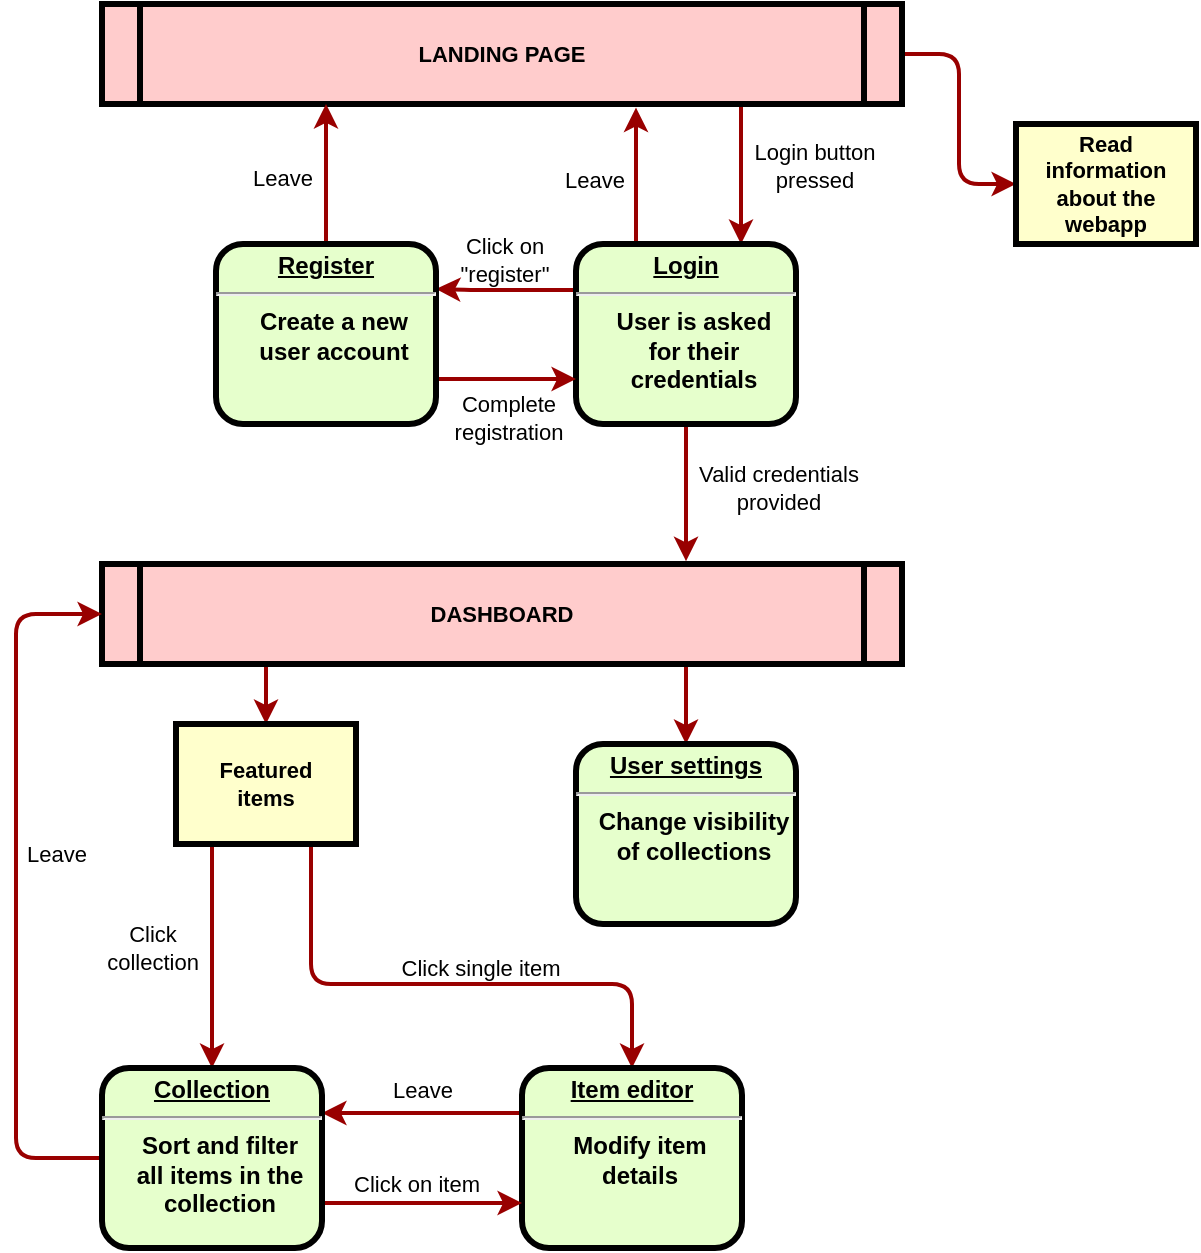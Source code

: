 <mxfile version="20.8.16" type="device"><diagram name="Page-1" id="c7558073-3199-34d8-9f00-42111426c3f3"><mxGraphModel dx="1036" dy="654" grid="1" gridSize="10" guides="1" tooltips="1" connect="1" arrows="1" fold="1" page="1" pageScale="1" pageWidth="826" pageHeight="1169" background="none" math="0" shadow="0"><root><mxCell id="0"/><mxCell id="1" parent="0"/><mxCell id="Ye0VPw4oZFWVAznSsjmA-101" style="edgeStyle=elbowEdgeStyle;shape=connector;rounded=1;orthogonalLoop=1;jettySize=auto;elbow=horizontal;html=1;entryX=0;entryY=0.5;entryDx=0;entryDy=0;labelBackgroundColor=default;strokeColor=#990000;strokeWidth=2;fontFamily=Helvetica;fontSize=11;fontColor=default;endArrow=classic;" parent="1" source="Ye0VPw4oZFWVAznSsjmA-98" target="Ye0VPw4oZFWVAznSsjmA-100" edge="1"><mxGeometry relative="1" as="geometry"/></mxCell><mxCell id="Ye0VPw4oZFWVAznSsjmA-110" style="edgeStyle=elbowEdgeStyle;shape=connector;rounded=1;orthogonalLoop=1;jettySize=auto;elbow=horizontal;html=1;entryX=0.75;entryY=0;entryDx=0;entryDy=0;labelBackgroundColor=default;strokeColor=#990000;strokeWidth=2;fontFamily=Helvetica;fontSize=11;fontColor=default;startArrow=none;startFill=0;endArrow=classic;" parent="1" source="Ye0VPw4oZFWVAznSsjmA-98" target="Ye0VPw4oZFWVAznSsjmA-102" edge="1"><mxGeometry relative="1" as="geometry"/></mxCell><mxCell id="Ye0VPw4oZFWVAznSsjmA-98" value="LANDING PAGE" style="shape=process;whiteSpace=wrap;align=center;verticalAlign=middle;size=0.048;fontStyle=1;strokeWidth=3;fillColor=#FFCCCC;fontFamily=Helvetica;fontSize=11;fontColor=default;" parent="1" vertex="1"><mxGeometry x="213.0" y="140" width="400" height="50" as="geometry"/></mxCell><mxCell id="Ye0VPw4oZFWVAznSsjmA-125" style="edgeStyle=elbowEdgeStyle;shape=connector;rounded=1;orthogonalLoop=1;jettySize=auto;elbow=horizontal;html=1;entryX=0.5;entryY=0;entryDx=0;entryDy=0;labelBackgroundColor=default;strokeColor=#990000;strokeWidth=2;fontFamily=Helvetica;fontSize=11;fontColor=default;startArrow=none;startFill=0;endArrow=classic;" parent="1" source="Ye0VPw4oZFWVAznSsjmA-99" target="Ye0VPw4oZFWVAznSsjmA-122" edge="1"><mxGeometry relative="1" as="geometry"/></mxCell><mxCell id="aJte2bnK0d4qmjkKdYq8-5" style="edgeStyle=elbowEdgeStyle;shape=connector;rounded=1;orthogonalLoop=1;jettySize=auto;elbow=horizontal;html=1;entryX=0.5;entryY=0;entryDx=0;entryDy=0;labelBackgroundColor=default;strokeColor=#990000;strokeWidth=2;fontFamily=Helvetica;fontSize=11;fontColor=default;startArrow=none;startFill=0;endArrow=classic;" edge="1" parent="1" source="Ye0VPw4oZFWVAznSsjmA-99" target="aJte2bnK0d4qmjkKdYq8-2"><mxGeometry relative="1" as="geometry"/></mxCell><mxCell id="Ye0VPw4oZFWVAznSsjmA-99" value="DASHBOARD" style="shape=process;whiteSpace=wrap;align=center;verticalAlign=middle;size=0.048;fontStyle=1;strokeWidth=3;fillColor=#FFCCCC;fontFamily=Helvetica;fontSize=11;fontColor=default;" parent="1" vertex="1"><mxGeometry x="213.0" y="420" width="400" height="50" as="geometry"/></mxCell><mxCell id="Ye0VPw4oZFWVAznSsjmA-100" value="Read information about the webapp" style="whiteSpace=wrap;align=center;verticalAlign=middle;fontStyle=1;strokeWidth=3;fillColor=#FFFFCC;fontFamily=Helvetica;fontSize=11;fontColor=default;" parent="1" vertex="1"><mxGeometry x="670" y="200" width="90" height="60" as="geometry"/></mxCell><mxCell id="Ye0VPw4oZFWVAznSsjmA-105" style="edgeStyle=elbowEdgeStyle;shape=connector;rounded=1;orthogonalLoop=1;jettySize=auto;elbow=horizontal;html=1;entryX=0.73;entryY=-0.028;entryDx=0;entryDy=0;entryPerimeter=0;labelBackgroundColor=default;strokeColor=#990000;strokeWidth=2;fontFamily=Helvetica;fontSize=11;fontColor=default;endArrow=classic;" parent="1" source="Ye0VPw4oZFWVAznSsjmA-102" target="Ye0VPw4oZFWVAznSsjmA-99" edge="1"><mxGeometry relative="1" as="geometry"/></mxCell><mxCell id="Ye0VPw4oZFWVAznSsjmA-112" style="edgeStyle=elbowEdgeStyle;shape=connector;rounded=1;orthogonalLoop=1;jettySize=auto;elbow=horizontal;html=1;entryX=0.668;entryY=1.036;entryDx=0;entryDy=0;entryPerimeter=0;labelBackgroundColor=default;strokeColor=#990000;strokeWidth=2;fontFamily=Helvetica;fontSize=11;fontColor=default;startArrow=none;startFill=0;endArrow=classic;" parent="1" source="Ye0VPw4oZFWVAznSsjmA-102" target="Ye0VPw4oZFWVAznSsjmA-98" edge="1"><mxGeometry relative="1" as="geometry"/></mxCell><mxCell id="Ye0VPw4oZFWVAznSsjmA-114" style="edgeStyle=elbowEdgeStyle;shape=connector;rounded=1;orthogonalLoop=1;jettySize=auto;elbow=horizontal;html=1;entryX=1;entryY=0.25;entryDx=0;entryDy=0;labelBackgroundColor=default;strokeColor=#990000;strokeWidth=2;fontFamily=Helvetica;fontSize=11;fontColor=default;startArrow=none;startFill=0;endArrow=classic;" parent="1" target="Ye0VPw4oZFWVAznSsjmA-107" edge="1"><mxGeometry relative="1" as="geometry"><mxPoint x="450" y="283" as="sourcePoint"/><Array as="points"><mxPoint x="400" y="280"/><mxPoint x="430" y="280"/></Array></mxGeometry></mxCell><mxCell id="Ye0VPw4oZFWVAznSsjmA-102" value="&lt;p style=&quot;margin: 0px; margin-top: 4px; text-align: center; text-decoration: underline;&quot;&gt;&lt;strong&gt;Login&lt;br&gt;&lt;/strong&gt;&lt;/p&gt;&lt;hr&gt;&lt;p style=&quot;margin: 0px; margin-left: 8px;&quot;&gt;User is asked&lt;/p&gt;&lt;p style=&quot;margin: 0px; margin-left: 8px;&quot;&gt;for their&lt;/p&gt;&lt;p style=&quot;margin: 0px; margin-left: 8px;&quot;&gt;credentials&lt;/p&gt;" style="verticalAlign=middle;align=center;overflow=fill;fontSize=12;fontFamily=Helvetica;html=1;rounded=1;fontStyle=1;strokeWidth=3;fillColor=#E6FFCC;fontColor=default;" parent="1" vertex="1"><mxGeometry x="450" y="260" width="110" height="90" as="geometry"/></mxCell><mxCell id="Ye0VPw4oZFWVAznSsjmA-106" value="Valid credentials&lt;br&gt;provided" style="text;html=1;align=center;verticalAlign=middle;resizable=0;points=[];autosize=1;strokeColor=none;fillColor=none;fontSize=11;fontFamily=Helvetica;fontColor=default;" parent="1" vertex="1"><mxGeometry x="501" y="362" width="100" height="40" as="geometry"/></mxCell><mxCell id="Ye0VPw4oZFWVAznSsjmA-117" style="edgeStyle=elbowEdgeStyle;shape=connector;rounded=1;orthogonalLoop=1;jettySize=auto;elbow=horizontal;html=1;exitX=1;exitY=0.75;exitDx=0;exitDy=0;entryX=0;entryY=0.75;entryDx=0;entryDy=0;labelBackgroundColor=default;strokeColor=#990000;strokeWidth=2;fontFamily=Helvetica;fontSize=11;fontColor=default;startArrow=none;startFill=0;endArrow=classic;" parent="1" source="Ye0VPw4oZFWVAznSsjmA-107" target="Ye0VPw4oZFWVAznSsjmA-102" edge="1"><mxGeometry relative="1" as="geometry"/></mxCell><mxCell id="Ye0VPw4oZFWVAznSsjmA-119" style="edgeStyle=elbowEdgeStyle;shape=connector;rounded=1;orthogonalLoop=1;jettySize=auto;elbow=horizontal;html=1;exitX=0.5;exitY=0;exitDx=0;exitDy=0;entryX=0.28;entryY=1;entryDx=0;entryDy=0;entryPerimeter=0;labelBackgroundColor=default;strokeColor=#990000;strokeWidth=2;fontFamily=Helvetica;fontSize=11;fontColor=default;startArrow=none;startFill=0;endArrow=classic;" parent="1" source="Ye0VPw4oZFWVAznSsjmA-107" target="Ye0VPw4oZFWVAznSsjmA-98" edge="1"><mxGeometry relative="1" as="geometry"/></mxCell><mxCell id="Ye0VPw4oZFWVAznSsjmA-107" value="&lt;p style=&quot;margin: 0px; margin-top: 4px; text-align: center; text-decoration: underline;&quot;&gt;&lt;strong&gt;Register&lt;br&gt;&lt;/strong&gt;&lt;/p&gt;&lt;hr&gt;&lt;p style=&quot;margin: 0px; margin-left: 8px;&quot;&gt;Create a new&lt;/p&gt;&lt;p style=&quot;margin: 0px; margin-left: 8px;&quot;&gt;user account&lt;/p&gt;" style="verticalAlign=middle;align=center;overflow=fill;fontSize=12;fontFamily=Helvetica;html=1;rounded=1;fontStyle=1;strokeWidth=3;fillColor=#E6FFCC;fontColor=default;" parent="1" vertex="1"><mxGeometry x="270" y="260" width="110" height="90" as="geometry"/></mxCell><mxCell id="Ye0VPw4oZFWVAznSsjmA-111" value="Login button&lt;br&gt;pressed" style="text;html=1;align=center;verticalAlign=middle;resizable=0;points=[];autosize=1;strokeColor=none;fillColor=none;fontSize=11;fontFamily=Helvetica;fontColor=default;" parent="1" vertex="1"><mxGeometry x="529" y="201" width="80" height="40" as="geometry"/></mxCell><mxCell id="Ye0VPw4oZFWVAznSsjmA-113" value="Leave" style="text;html=1;align=center;verticalAlign=middle;resizable=0;points=[];autosize=1;strokeColor=none;fillColor=none;fontSize=11;fontFamily=Helvetica;fontColor=default;" parent="1" vertex="1"><mxGeometry x="434" y="213" width="50" height="30" as="geometry"/></mxCell><mxCell id="Ye0VPw4oZFWVAznSsjmA-115" value="Click on&lt;br&gt;&quot;register&quot;" style="text;html=1;align=center;verticalAlign=middle;resizable=0;points=[];autosize=1;strokeColor=none;fillColor=none;fontSize=11;fontFamily=Helvetica;fontColor=default;" parent="1" vertex="1"><mxGeometry x="379" y="248" width="70" height="40" as="geometry"/></mxCell><mxCell id="Ye0VPw4oZFWVAznSsjmA-118" value="Complete&lt;br&gt;registration" style="text;html=1;align=center;verticalAlign=middle;resizable=0;points=[];autosize=1;strokeColor=none;fillColor=none;fontSize=11;fontFamily=Helvetica;fontColor=default;" parent="1" vertex="1"><mxGeometry x="376" y="327" width="80" height="40" as="geometry"/></mxCell><mxCell id="Ye0VPw4oZFWVAznSsjmA-120" value="Leave" style="text;html=1;align=center;verticalAlign=middle;resizable=0;points=[];autosize=1;strokeColor=none;fillColor=none;fontSize=11;fontFamily=Helvetica;fontColor=default;" parent="1" vertex="1"><mxGeometry x="278" y="212" width="50" height="30" as="geometry"/></mxCell><mxCell id="aJte2bnK0d4qmjkKdYq8-6" style="edgeStyle=elbowEdgeStyle;shape=connector;rounded=1;orthogonalLoop=1;jettySize=auto;elbow=horizontal;html=1;entryX=0.5;entryY=0;entryDx=0;entryDy=0;labelBackgroundColor=default;strokeColor=#990000;strokeWidth=2;fontFamily=Helvetica;fontSize=11;fontColor=default;startArrow=none;startFill=0;endArrow=classic;" edge="1" parent="1" source="Ye0VPw4oZFWVAznSsjmA-122" target="Ye0VPw4oZFWVAznSsjmA-156"><mxGeometry relative="1" as="geometry"/></mxCell><mxCell id="aJte2bnK0d4qmjkKdYq8-10" style="edgeStyle=elbowEdgeStyle;shape=connector;rounded=1;orthogonalLoop=1;jettySize=auto;elbow=vertical;html=1;labelBackgroundColor=default;strokeColor=#990000;strokeWidth=2;fontFamily=Helvetica;fontSize=11;fontColor=default;startArrow=none;startFill=0;endArrow=classic;entryX=0.5;entryY=0;entryDx=0;entryDy=0;exitX=0.75;exitY=1;exitDx=0;exitDy=0;" edge="1" parent="1" source="Ye0VPw4oZFWVAznSsjmA-122" target="Ye0VPw4oZFWVAznSsjmA-147"><mxGeometry relative="1" as="geometry"><mxPoint x="490" y="640" as="targetPoint"/><Array as="points"><mxPoint x="410" y="630"/></Array></mxGeometry></mxCell><mxCell id="Ye0VPw4oZFWVAznSsjmA-122" value="Featured&#10;items" style="whiteSpace=wrap;align=center;verticalAlign=middle;fontStyle=1;strokeWidth=3;fillColor=#FFFFCC;fontFamily=Helvetica;fontSize=11;fontColor=default;" parent="1" vertex="1"><mxGeometry x="250" y="500" width="90" height="60" as="geometry"/></mxCell><mxCell id="Ye0VPw4oZFWVAznSsjmA-163" style="edgeStyle=orthogonalEdgeStyle;shape=connector;rounded=1;orthogonalLoop=1;jettySize=auto;html=1;exitX=0;exitY=0.25;exitDx=0;exitDy=0;entryX=1;entryY=0.25;entryDx=0;entryDy=0;labelBackgroundColor=default;strokeColor=#990000;strokeWidth=2;fontFamily=Helvetica;fontSize=11;fontColor=default;startArrow=none;startFill=0;endArrow=classic;elbow=horizontal;" parent="1" source="Ye0VPw4oZFWVAznSsjmA-147" target="Ye0VPw4oZFWVAznSsjmA-156" edge="1"><mxGeometry relative="1" as="geometry"/></mxCell><mxCell id="Ye0VPw4oZFWVAznSsjmA-147" value="&lt;p style=&quot;border-color: var(--border-color); text-decoration-line: underline; margin: 4px 0px 0px;&quot;&gt;&lt;strong style=&quot;border-color: var(--border-color);&quot;&gt;Item editor&lt;br style=&quot;border-color: var(--border-color);&quot;&gt;&lt;/strong&gt;&lt;/p&gt;&lt;hr style=&quot;border-color: var(--border-color);&quot;&gt;&lt;p style=&quot;border-color: var(--border-color); margin: 0px 0px 0px 8px;&quot;&gt;Modify item&lt;/p&gt;&lt;p style=&quot;border-color: var(--border-color); margin: 0px 0px 0px 8px;&quot;&gt;details&lt;/p&gt;" style="verticalAlign=middle;align=center;overflow=fill;fontSize=12;fontFamily=Helvetica;html=1;rounded=1;fontStyle=1;strokeWidth=3;fillColor=#E6FFCC;fontColor=default;" parent="1" vertex="1"><mxGeometry x="423" y="672" width="110" height="90" as="geometry"/></mxCell><mxCell id="Ye0VPw4oZFWVAznSsjmA-165" style="edgeStyle=orthogonalEdgeStyle;shape=connector;rounded=1;orthogonalLoop=1;jettySize=auto;html=1;exitX=1;exitY=0.75;exitDx=0;exitDy=0;entryX=0;entryY=0.75;entryDx=0;entryDy=0;labelBackgroundColor=default;strokeColor=#990000;strokeWidth=2;fontFamily=Helvetica;fontSize=11;fontColor=default;startArrow=none;startFill=0;endArrow=classic;elbow=horizontal;" parent="1" source="Ye0VPw4oZFWVAznSsjmA-156" target="Ye0VPw4oZFWVAznSsjmA-147" edge="1"><mxGeometry relative="1" as="geometry"/></mxCell><mxCell id="aJte2bnK0d4qmjkKdYq8-16" style="edgeStyle=elbowEdgeStyle;shape=connector;rounded=1;orthogonalLoop=1;jettySize=auto;elbow=horizontal;html=1;entryX=0;entryY=0.5;entryDx=0;entryDy=0;labelBackgroundColor=default;strokeColor=#990000;strokeWidth=2;fontFamily=Helvetica;fontSize=11;fontColor=default;startArrow=none;startFill=0;endArrow=classic;" edge="1" parent="1" source="Ye0VPw4oZFWVAznSsjmA-156" target="Ye0VPw4oZFWVAznSsjmA-99"><mxGeometry relative="1" as="geometry"><Array as="points"><mxPoint x="170" y="560"/></Array></mxGeometry></mxCell><mxCell id="Ye0VPw4oZFWVAznSsjmA-156" value="&lt;p style=&quot;margin: 0px; margin-top: 4px; text-align: center; text-decoration: underline;&quot;&gt;&lt;strong&gt;Collection&lt;br&gt;&lt;/strong&gt;&lt;/p&gt;&lt;hr&gt;&lt;p style=&quot;margin: 0px; margin-left: 8px;&quot;&gt;Sort and filter&lt;/p&gt;&lt;p style=&quot;margin: 0px; margin-left: 8px;&quot;&gt;all items in the&lt;/p&gt;&lt;p style=&quot;margin: 0px; margin-left: 8px;&quot;&gt;collection&lt;/p&gt;" style="verticalAlign=middle;align=center;overflow=fill;fontSize=12;fontFamily=Helvetica;html=1;rounded=1;fontStyle=1;strokeWidth=3;fillColor=#E6FFCC;fontColor=default;" parent="1" vertex="1"><mxGeometry x="213" y="672" width="110" height="90" as="geometry"/></mxCell><mxCell id="aJte2bnK0d4qmjkKdYq8-2" value="&lt;p style=&quot;margin: 0px; margin-top: 4px; text-align: center; text-decoration: underline;&quot;&gt;&lt;strong&gt;User settings&lt;br&gt;&lt;/strong&gt;&lt;/p&gt;&lt;hr&gt;&lt;p style=&quot;margin: 0px; margin-left: 8px;&quot;&gt;Change visibility&lt;/p&gt;&lt;p style=&quot;margin: 0px; margin-left: 8px;&quot;&gt;of collections&lt;/p&gt;" style="verticalAlign=middle;align=center;overflow=fill;fontSize=12;fontFamily=Helvetica;html=1;rounded=1;fontStyle=1;strokeWidth=3;fillColor=#E6FFCC" vertex="1" parent="1"><mxGeometry x="450" y="510" width="110" height="90" as="geometry"/></mxCell><mxCell id="aJte2bnK0d4qmjkKdYq8-12" value="Click single item" style="text;html=1;align=center;verticalAlign=middle;resizable=0;points=[];autosize=1;strokeColor=none;fillColor=none;fontSize=11;fontFamily=Helvetica;fontColor=default;" vertex="1" parent="1"><mxGeometry x="352" y="607" width="100" height="30" as="geometry"/></mxCell><mxCell id="aJte2bnK0d4qmjkKdYq8-13" value="Click&lt;br&gt;collection" style="text;html=1;align=center;verticalAlign=middle;resizable=0;points=[];autosize=1;strokeColor=none;fillColor=none;fontSize=11;fontFamily=Helvetica;fontColor=default;" vertex="1" parent="1"><mxGeometry x="203" y="592" width="70" height="40" as="geometry"/></mxCell><mxCell id="aJte2bnK0d4qmjkKdYq8-14" value="Click on item" style="text;html=1;align=center;verticalAlign=middle;resizable=0;points=[];autosize=1;strokeColor=none;fillColor=none;fontSize=11;fontFamily=Helvetica;fontColor=default;" vertex="1" parent="1"><mxGeometry x="325" y="715" width="90" height="30" as="geometry"/></mxCell><mxCell id="aJte2bnK0d4qmjkKdYq8-15" value="Leave" style="text;html=1;align=center;verticalAlign=middle;resizable=0;points=[];autosize=1;strokeColor=none;fillColor=none;fontSize=11;fontFamily=Helvetica;fontColor=default;" vertex="1" parent="1"><mxGeometry x="348" y="668" width="50" height="30" as="geometry"/></mxCell><mxCell id="aJte2bnK0d4qmjkKdYq8-17" value="Leave" style="text;html=1;align=center;verticalAlign=middle;resizable=0;points=[];autosize=1;strokeColor=none;fillColor=none;fontSize=11;fontFamily=Helvetica;fontColor=default;" vertex="1" parent="1"><mxGeometry x="165" y="550" width="50" height="30" as="geometry"/></mxCell></root></mxGraphModel></diagram></mxfile>